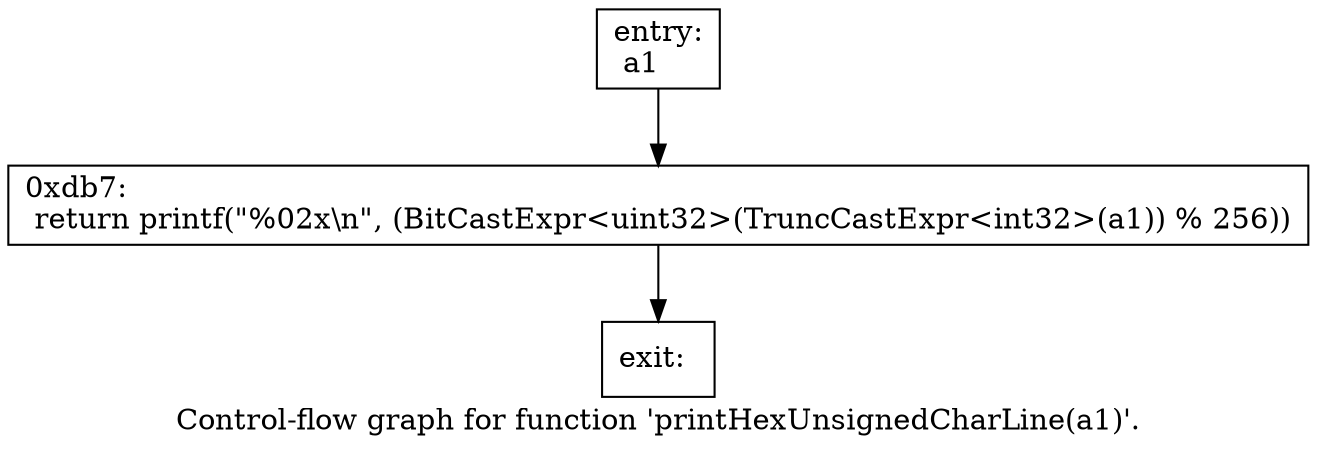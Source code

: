 digraph "Control-flow graph for function 'printHexUnsignedCharLine(a1)'." {
  label="Control-flow graph for function 'printHexUnsignedCharLine(a1)'.";
  node [shape=record];

  Node06F9FC80 [label="{entry:\l  a1\l}"];
  Node06F9FC80 -> Node06FA0028;
  Node06FA0028 [label="{0xdb7:\l  return printf(\"%02x\\n\", (BitCastExpr\<uint32\>(TruncCastExpr\<int32\>(a1)) % 256))\l}"];
  Node06FA0028 -> Node06FA0610;
  Node06FA0610 [label="{exit:\l}"];

}
